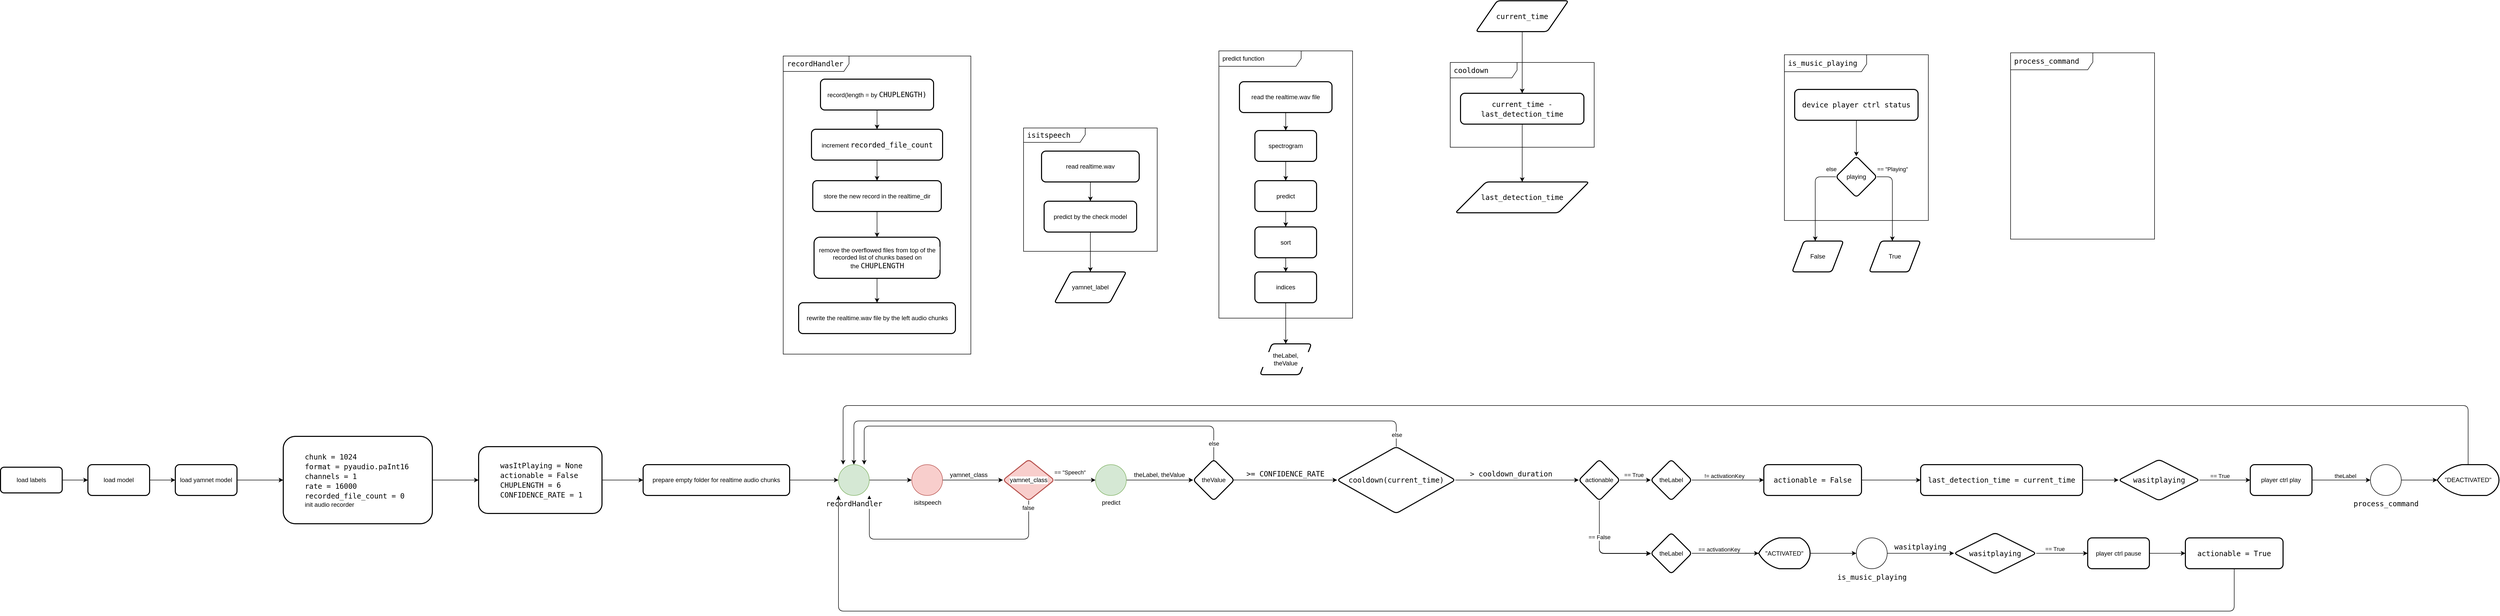 <mxfile>
    <diagram id="LwlPHAfStnGn37u7OHuz" name="Page-1">
        <mxGraphModel dx="1878" dy="1244" grid="1" gridSize="10" guides="1" tooltips="1" connect="1" arrows="1" fold="1" page="0" pageScale="1" pageWidth="1169" pageHeight="827" math="0" shadow="0">
            <root>
                <mxCell id="0"/>
                <mxCell id="1" parent="0"/>
                <mxCell id="32" style="edgeStyle=orthogonalEdgeStyle;html=1;fontColor=#000000;labelBackgroundColor=#FFFFFF;" parent="1" source="111" target="118" edge="1">
                    <mxGeometry relative="1" as="geometry">
                        <mxPoint x="1230" y="465" as="sourcePoint"/>
                        <mxPoint x="1320.0" y="390" as="targetPoint"/>
                    </mxGeometry>
                </mxCell>
                <mxCell id="4" value="" style="edgeStyle=none;html=1;fontColor=#000000;labelBackgroundColor=#FFFFFF;" parent="1" source="2" target="3" edge="1">
                    <mxGeometry relative="1" as="geometry"/>
                </mxCell>
                <mxCell id="2" value="load labels" style="rounded=1;whiteSpace=wrap;html=1;absoluteArcSize=1;arcSize=14;strokeWidth=2;fontColor=#000000;labelBackgroundColor=#FFFFFF;" parent="1" vertex="1">
                    <mxGeometry x="-730" y="190" width="120" height="50" as="geometry"/>
                </mxCell>
                <mxCell id="7" value="" style="edgeStyle=none;html=1;fontColor=#000000;labelBackgroundColor=#FFFFFF;" parent="1" source="3" target="6" edge="1">
                    <mxGeometry relative="1" as="geometry"/>
                </mxCell>
                <mxCell id="3" value="load model" style="whiteSpace=wrap;html=1;rounded=1;arcSize=14;strokeWidth=2;fontColor=#000000;labelBackgroundColor=#FFFFFF;" parent="1" vertex="1">
                    <mxGeometry x="-560" y="185" width="120" height="60" as="geometry"/>
                </mxCell>
                <mxCell id="9" value="" style="edgeStyle=none;html=1;fontColor=#000000;labelBackgroundColor=#FFFFFF;" parent="1" source="6" target="8" edge="1">
                    <mxGeometry relative="1" as="geometry"/>
                </mxCell>
                <mxCell id="6" value="load yamnet model" style="whiteSpace=wrap;html=1;rounded=1;arcSize=14;strokeWidth=2;fontColor=#000000;labelBackgroundColor=#FFFFFF;" parent="1" vertex="1">
                    <mxGeometry x="-390" y="185" width="120" height="60" as="geometry"/>
                </mxCell>
                <mxCell id="212" value="" style="edgeStyle=orthogonalEdgeStyle;html=1;fontColor=#000000;labelBackgroundColor=#FFFFFF;" parent="1" source="8" target="211" edge="1">
                    <mxGeometry relative="1" as="geometry"/>
                </mxCell>
                <mxCell id="8" value="&lt;blockquote style=&quot;margin: 0 0 0 40px; border: none; padding: 0px;&quot;&gt;&lt;div style=&quot;font-family: &amp;quot;Droid Sans Mono&amp;quot;, &amp;quot;monospace&amp;quot;, monospace; font-size: 14px; line-height: 19px;&quot;&gt;&lt;div&gt;chunk &lt;span style=&quot;&quot;&gt;=&lt;/span&gt; &lt;span style=&quot;&quot;&gt;1024&lt;/span&gt;&lt;/div&gt;&lt;div&gt;format &lt;span style=&quot;&quot;&gt;=&lt;/span&gt; &lt;span style=&quot;&quot;&gt;pyaudio&lt;/span&gt;.paInt16&lt;/div&gt;&lt;/div&gt;&lt;div style=&quot;font-family: &amp;quot;Droid Sans Mono&amp;quot;, &amp;quot;monospace&amp;quot;, monospace; font-size: 14px; line-height: 19px;&quot;&gt;&lt;div&gt;channels &lt;span style=&quot;&quot;&gt;=&lt;/span&gt; &lt;span style=&quot;&quot;&gt;1&lt;/span&gt;&lt;/div&gt;&lt;/div&gt;&lt;div style=&quot;font-family: &amp;quot;Droid Sans Mono&amp;quot;, &amp;quot;monospace&amp;quot;, monospace; font-size: 14px; line-height: 19px;&quot;&gt;&lt;div&gt;rate &lt;span style=&quot;&quot;&gt;=&lt;/span&gt; &lt;span style=&quot;&quot;&gt;16000&lt;/span&gt;&lt;/div&gt;&lt;/div&gt;&lt;div style=&quot;font-family: &amp;quot;Droid Sans Mono&amp;quot;, &amp;quot;monospace&amp;quot;, monospace; font-size: 14px; line-height: 19px;&quot;&gt;&lt;div&gt;recorded_file_count &lt;span style=&quot;&quot;&gt;=&lt;/span&gt; &lt;span style=&quot;&quot;&gt;0&lt;/span&gt;&lt;/div&gt;&lt;/div&gt;init audio recorder&lt;/blockquote&gt;" style="whiteSpace=wrap;html=1;rounded=1;arcSize=14;strokeWidth=2;align=left;fontColor=#000000;labelBackgroundColor=#FFFFFF;" parent="1" vertex="1">
                    <mxGeometry x="-180" y="130" width="290" height="170" as="geometry"/>
                </mxCell>
                <mxCell id="36" value="" style="edgeStyle=orthogonalEdgeStyle;html=1;entryX=0;entryY=0.5;entryDx=0;entryDy=0;fontColor=#000000;labelBackgroundColor=#FFFFFF;" parent="1" source="118" target="35" edge="1">
                    <mxGeometry relative="1" as="geometry">
                        <mxPoint x="1530" y="492.5" as="sourcePoint"/>
                    </mxGeometry>
                </mxCell>
                <mxCell id="123" value="&lt;span style=&quot;font-size: 12px;&quot;&gt;yamnet_class&lt;/span&gt;" style="edgeLabel;html=1;align=center;verticalAlign=middle;resizable=0;points=[];fontColor=#000000;labelBackgroundColor=#FFFFFF;" parent="36" vertex="1" connectable="0">
                    <mxGeometry x="-0.372" relative="1" as="geometry">
                        <mxPoint x="13" y="-10" as="offset"/>
                    </mxGeometry>
                </mxCell>
                <mxCell id="38" style="edgeStyle=orthogonalEdgeStyle;html=1;exitX=1;exitY=0.5;exitDx=0;exitDy=0;fontColor=#000000;labelBackgroundColor=#FFFFFF;" parent="1" source="35" target="136" edge="1">
                    <mxGeometry relative="1" as="geometry">
                        <mxPoint x="2010" y="445" as="targetPoint"/>
                    </mxGeometry>
                </mxCell>
                <mxCell id="39" value="== &quot;Speech&quot;" style="edgeLabel;html=1;align=center;verticalAlign=middle;resizable=0;points=[];fontColor=#000000;labelBackgroundColor=#FFFFFF;" parent="38" vertex="1" connectable="0">
                    <mxGeometry x="-0.394" relative="1" as="geometry">
                        <mxPoint x="6" y="-15" as="offset"/>
                    </mxGeometry>
                </mxCell>
                <mxCell id="40" style="edgeStyle=orthogonalEdgeStyle;html=1;exitX=0.5;exitY=1;exitDx=0;exitDy=0;fontColor=#000000;labelBackgroundColor=#FFFFFF;" parent="1" source="35" target="111" edge="1">
                    <mxGeometry relative="1" as="geometry">
                        <mxPoint x="1230" y="630" as="targetPoint"/>
                        <Array as="points">
                            <mxPoint x="1270" y="330"/>
                            <mxPoint x="960" y="330"/>
                        </Array>
                    </mxGeometry>
                </mxCell>
                <mxCell id="41" value="false" style="edgeLabel;html=1;align=center;verticalAlign=middle;resizable=0;points=[];fontColor=#000000;labelBackgroundColor=#FFFFFF;" parent="40" vertex="1" connectable="0">
                    <mxGeometry x="-0.94" y="-1" relative="1" as="geometry">
                        <mxPoint as="offset"/>
                    </mxGeometry>
                </mxCell>
                <mxCell id="35" value="&lt;span style=&quot;&quot;&gt;yamnet_class&lt;/span&gt;" style="rhombus;whiteSpace=wrap;html=1;rounded=1;arcSize=14;strokeWidth=2;labelBackgroundColor=#FFFFFF;fillColor=#f8cecc;strokeColor=#b85450;" parent="1" vertex="1">
                    <mxGeometry x="1220" y="175" width="100" height="80" as="geometry"/>
                </mxCell>
                <mxCell id="56" style="edgeStyle=orthogonalEdgeStyle;html=1;entryX=0;entryY=0.5;entryDx=0;entryDy=0;fontColor=#000000;labelBackgroundColor=#FFFFFF;" parent="1" source="136" target="61" edge="1">
                    <mxGeometry relative="1" as="geometry">
                        <mxPoint x="2200" y="645" as="sourcePoint"/>
                        <mxPoint x="2440" y="200" as="targetPoint"/>
                    </mxGeometry>
                </mxCell>
                <mxCell id="137" value="&lt;span style=&quot;font-size: 12px;&quot;&gt;theLabel, theValue&lt;/span&gt;" style="edgeLabel;html=1;align=center;verticalAlign=middle;resizable=0;points=[];fontColor=#000000;labelBackgroundColor=#FFFFFF;" parent="56" vertex="1" connectable="0">
                    <mxGeometry x="-0.536" y="-4" relative="1" as="geometry">
                        <mxPoint x="34" y="-14" as="offset"/>
                    </mxGeometry>
                </mxCell>
                <mxCell id="64" value="" style="edgeStyle=none;html=1;exitX=0.97;exitY=0.499;exitDx=0;exitDy=0;exitPerimeter=0;entryX=0;entryY=0.5;entryDx=0;entryDy=0;fontColor=#000000;labelBackgroundColor=#FFFFFF;" parent="1" source="61" target="93" edge="1">
                    <mxGeometry relative="1" as="geometry">
                        <mxPoint x="1910" y="215" as="targetPoint"/>
                    </mxGeometry>
                </mxCell>
                <mxCell id="65" value="&lt;div style=&quot;font-family: &amp;quot;Droid Sans Mono&amp;quot;, &amp;quot;monospace&amp;quot;, monospace; font-size: 14px; line-height: 19px;&quot;&gt;&lt;span style=&quot;&quot;&gt;&amp;gt;=&lt;/span&gt; &lt;span style=&quot;&quot;&gt;CONFIDENCE_RATE&lt;/span&gt;&lt;/div&gt;" style="edgeLabel;html=1;align=center;verticalAlign=middle;resizable=0;points=[];fontColor=#000000;labelBackgroundColor=#FFFFFF;" parent="64" vertex="1" connectable="0">
                    <mxGeometry x="-0.508" y="3" relative="1" as="geometry">
                        <mxPoint x="51" y="-9" as="offset"/>
                    </mxGeometry>
                </mxCell>
                <mxCell id="66" style="edgeStyle=orthogonalEdgeStyle;html=1;exitX=0.5;exitY=0.042;exitDx=0;exitDy=0;exitPerimeter=0;fontColor=#000000;labelBackgroundColor=#FFFFFF;" parent="1" source="61" target="111" edge="1">
                    <mxGeometry relative="1" as="geometry">
                        <mxPoint x="1048" y="140" as="targetPoint"/>
                        <Array as="points">
                            <mxPoint x="1630" y="110"/>
                            <mxPoint x="950" y="110"/>
                        </Array>
                    </mxGeometry>
                </mxCell>
                <mxCell id="67" value="else" style="edgeLabel;html=1;align=center;verticalAlign=middle;resizable=0;points=[];fontColor=#000000;labelBackgroundColor=#FFFFFF;" parent="66" vertex="1" connectable="0">
                    <mxGeometry x="-0.95" y="-1" relative="1" as="geometry">
                        <mxPoint x="-1" y="-14" as="offset"/>
                    </mxGeometry>
                </mxCell>
                <mxCell id="61" value="theValue" style="rhombus;whiteSpace=wrap;html=1;rounded=1;arcSize=14;strokeWidth=2;fontColor=#000000;labelBackgroundColor=#FFFFFF;" parent="1" vertex="1">
                    <mxGeometry x="1590" y="175" width="80" height="80" as="geometry"/>
                </mxCell>
                <mxCell id="68" value="&lt;div style=&quot;font-family: &amp;quot;Droid Sans Mono&amp;quot;, &amp;quot;monospace&amp;quot;, monospace; font-size: 14px; line-height: 19px;&quot;&gt;&lt;span style=&quot;&quot;&gt;cooldown&lt;/span&gt;&lt;/div&gt;" style="shape=umlFrame;whiteSpace=wrap;html=1;width=130;height=30;boundedLbl=1;verticalAlign=middle;align=left;spacingLeft=5;fontFamily=Helvetica;fontColor=#000000;labelBackgroundColor=#FFFFFF;" parent="1" vertex="1">
                    <mxGeometry x="2090" y="-597.5" width="280" height="165" as="geometry"/>
                </mxCell>
                <mxCell id="154" style="edgeStyle=orthogonalEdgeStyle;html=1;fontColor=#000000;labelBackgroundColor=#FFFFFF;" parent="1" source="70" target="174" edge="1">
                    <mxGeometry relative="1" as="geometry">
                        <mxPoint x="2570" y="-507.5" as="targetPoint"/>
                    </mxGeometry>
                </mxCell>
                <mxCell id="70" value="&lt;div style=&quot;font-family: &amp;quot;Droid Sans Mono&amp;quot;, &amp;quot;monospace&amp;quot;, monospace; font-size: 14px; line-height: 19px;&quot;&gt;&lt;font&gt;current_time - last_detection_time&lt;/font&gt;&lt;/div&gt;" style="whiteSpace=wrap;html=1;rounded=1;arcSize=14;strokeWidth=2;fontColor=#000000;labelBackgroundColor=#FFFFFF;" parent="1" vertex="1">
                    <mxGeometry x="2110" y="-537.5" width="240" height="60" as="geometry"/>
                </mxCell>
                <mxCell id="77" value="" style="edgeStyle=orthogonalEdgeStyle;html=1;entryX=0;entryY=0.5;entryDx=0;entryDy=0;fontColor=#000000;labelBackgroundColor=#FFFFFF;" parent="1" source="72" target="76" edge="1">
                    <mxGeometry relative="1" as="geometry"/>
                </mxCell>
                <mxCell id="78" value="== True" style="edgeLabel;html=1;align=center;verticalAlign=middle;resizable=0;points=[];fontColor=#000000;labelBackgroundColor=#FFFFFF;" parent="77" vertex="1" connectable="0">
                    <mxGeometry x="-0.264" y="-1" relative="1" as="geometry">
                        <mxPoint x="5" y="-11" as="offset"/>
                    </mxGeometry>
                </mxCell>
                <mxCell id="84" style="edgeStyle=orthogonalEdgeStyle;html=1;fontColor=#000000;labelBackgroundColor=#FFFFFF;" parent="1" source="72" target="89" edge="1">
                    <mxGeometry relative="1" as="geometry">
                        <mxPoint x="2500" y="335" as="targetPoint"/>
                        <Array as="points">
                            <mxPoint x="2380" y="358"/>
                        </Array>
                    </mxGeometry>
                </mxCell>
                <mxCell id="85" value="== False" style="edgeLabel;html=1;align=center;verticalAlign=middle;resizable=0;points=[];fontColor=#000000;labelBackgroundColor=#FFFFFF;" parent="84" vertex="1" connectable="0">
                    <mxGeometry x="-0.1" relative="1" as="geometry">
                        <mxPoint y="-20" as="offset"/>
                    </mxGeometry>
                </mxCell>
                <mxCell id="72" value="actionable" style="rhombus;whiteSpace=wrap;html=1;rounded=1;arcSize=14;strokeWidth=2;fontColor=#000000;labelBackgroundColor=#FFFFFF;" parent="1" vertex="1">
                    <mxGeometry x="2340" y="175" width="80" height="80" as="geometry"/>
                </mxCell>
                <mxCell id="83" value="" style="edgeStyle=orthogonalEdgeStyle;html=1;fontColor=#000000;labelBackgroundColor=#FFFFFF;" parent="1" source="76" target="194" edge="1">
                    <mxGeometry relative="1" as="geometry">
                        <mxPoint x="2690" y="215" as="targetPoint"/>
                    </mxGeometry>
                </mxCell>
                <mxCell id="86" value="!= activationKey" style="edgeLabel;html=1;align=center;verticalAlign=middle;resizable=0;points=[];fontColor=#000000;labelBackgroundColor=#FFFFFF;" parent="83" vertex="1" connectable="0">
                    <mxGeometry x="-0.118" y="2" relative="1" as="geometry">
                        <mxPoint x="1" y="-6" as="offset"/>
                    </mxGeometry>
                </mxCell>
                <mxCell id="76" value="theLabel" style="rhombus;whiteSpace=wrap;html=1;rounded=1;arcSize=14;strokeWidth=2;fontColor=#000000;labelBackgroundColor=#FFFFFF;" parent="1" vertex="1">
                    <mxGeometry x="2480" y="175" width="80" height="80" as="geometry"/>
                </mxCell>
                <mxCell id="91" value="" style="edgeStyle=orthogonalEdgeStyle;html=1;fontColor=#000000;labelBackgroundColor=#FFFFFF;" parent="1" source="89" target="157" edge="1">
                    <mxGeometry relative="1" as="geometry">
                        <mxPoint x="2690" y="358" as="targetPoint"/>
                    </mxGeometry>
                </mxCell>
                <mxCell id="92" value="== activationKey" style="edgeLabel;html=1;align=center;verticalAlign=middle;resizable=0;points=[];fontColor=#000000;labelBackgroundColor=#FFFFFF;" parent="91" vertex="1" connectable="0">
                    <mxGeometry x="-0.277" relative="1" as="geometry">
                        <mxPoint x="6" y="-8" as="offset"/>
                    </mxGeometry>
                </mxCell>
                <mxCell id="89" value="theLabel" style="rhombus;whiteSpace=wrap;html=1;rounded=1;arcSize=14;strokeWidth=2;fontColor=#000000;labelBackgroundColor=#FFFFFF;" parent="1" vertex="1">
                    <mxGeometry x="2480" y="317.5" width="80" height="80" as="geometry"/>
                </mxCell>
                <mxCell id="148" style="edgeStyle=orthogonalEdgeStyle;html=1;fontColor=#000000;exitX=0.5;exitY=0;exitDx=0;exitDy=0;labelBackgroundColor=#FFFFFF;" parent="1" source="93" target="111" edge="1">
                    <mxGeometry relative="1" as="geometry">
                        <Array as="points">
                            <mxPoint x="1985" y="100"/>
                            <mxPoint x="930" y="100"/>
                        </Array>
                    </mxGeometry>
                </mxCell>
                <mxCell id="149" value="else" style="edgeLabel;html=1;align=center;verticalAlign=middle;resizable=0;points=[];fontColor=#000000;labelBackgroundColor=#FFFFFF;" parent="148" vertex="1" connectable="0">
                    <mxGeometry x="-0.961" y="-1" relative="1" as="geometry">
                        <mxPoint as="offset"/>
                    </mxGeometry>
                </mxCell>
                <mxCell id="151" value="" style="edgeStyle=orthogonalEdgeStyle;html=1;fontColor=#000000;entryX=0;entryY=0.5;entryDx=0;entryDy=0;labelBackgroundColor=#FFFFFF;" parent="1" source="93" target="72" edge="1">
                    <mxGeometry relative="1" as="geometry">
                        <mxPoint x="2320" y="215" as="targetPoint"/>
                    </mxGeometry>
                </mxCell>
                <mxCell id="152" value="&lt;div style=&quot;font-family: &amp;quot;Droid Sans Mono&amp;quot;, &amp;quot;monospace&amp;quot;, monospace; font-size: 14px; line-height: 19px;&quot;&gt;&lt;span style=&quot;&quot;&gt;&amp;gt;&lt;/span&gt; cooldown_duration&lt;/div&gt;" style="edgeLabel;html=1;align=center;verticalAlign=middle;resizable=0;points=[];fontColor=#000000;labelBackgroundColor=#FFFFFF;" parent="151" vertex="1" connectable="0">
                    <mxGeometry x="-0.263" y="2" relative="1" as="geometry">
                        <mxPoint x="19" y="-10" as="offset"/>
                    </mxGeometry>
                </mxCell>
                <mxCell id="93" value="&lt;span style=&quot;font-family: &amp;quot;Droid Sans Mono&amp;quot;, &amp;quot;monospace&amp;quot;, monospace; font-size: 14px; text-align: left;&quot;&gt;cooldown&lt;/span&gt;&lt;span style=&quot;font-family: &amp;quot;Droid Sans Mono&amp;quot;, &amp;quot;monospace&amp;quot;, monospace; font-size: 14px;&quot;&gt;(current_time)&lt;/span&gt;&lt;span style=&quot;font-family: &amp;quot;Droid Sans Mono&amp;quot;, &amp;quot;monospace&amp;quot;, monospace; font-size: 14px; text-align: left;&quot;&gt;&lt;br&gt;&lt;/span&gt;" style="rhombus;whiteSpace=wrap;html=1;rounded=1;arcSize=14;strokeWidth=2;fontColor=#000000;labelBackgroundColor=#FFFFFF;" parent="1" vertex="1">
                    <mxGeometry x="1870" y="150" width="230" height="130" as="geometry"/>
                </mxCell>
                <mxCell id="99" value="&lt;div style=&quot;font-family: &amp;quot;Droid Sans Mono&amp;quot;, &amp;quot;monospace&amp;quot;, monospace; font-size: 14px; line-height: 19px;&quot;&gt;&lt;div style=&quot;line-height: 19px;&quot;&gt;&lt;span style=&quot;&quot;&gt;recordHandler&lt;/span&gt;&lt;/div&gt;&lt;/div&gt;" style="shape=umlFrame;whiteSpace=wrap;html=1;width=128;height=30;boundedLbl=1;verticalAlign=middle;align=left;spacingLeft=5;fontFamily=Helvetica;fontColor=#000000;labelBackgroundColor=#FFFFFF;" parent="1" vertex="1">
                    <mxGeometry x="792.5" y="-610" width="365" height="580" as="geometry"/>
                </mxCell>
                <mxCell id="214" style="edgeStyle=none;html=1;fontColor=#000000;labelBackgroundColor=#FFFFFF;" parent="1" source="101" target="111" edge="1">
                    <mxGeometry relative="1" as="geometry"/>
                </mxCell>
                <mxCell id="101" value="prepare empty folder for realtime audio chunks" style="whiteSpace=wrap;html=1;rounded=1;arcSize=14;strokeWidth=2;fontColor=#000000;labelBackgroundColor=#FFFFFF;" parent="1" vertex="1">
                    <mxGeometry x="520" y="185" width="285" height="60" as="geometry"/>
                </mxCell>
                <mxCell id="102" value="" style="edgeStyle=none;html=1;fontColor=#000000;labelBackgroundColor=#FFFFFF;" parent="1" source="103" target="105" edge="1">
                    <mxGeometry relative="1" as="geometry"/>
                </mxCell>
                <mxCell id="103" value="record(length = by&amp;nbsp;&lt;span style=&quot;font-family: &amp;quot;Droid Sans Mono&amp;quot;, &amp;quot;monospace&amp;quot;, monospace; font-size: 14px;&quot;&gt;CHUPLENGTH)&lt;/span&gt;" style="whiteSpace=wrap;html=1;rounded=1;arcSize=14;strokeWidth=2;fontColor=#000000;labelBackgroundColor=#FFFFFF;" parent="1" vertex="1">
                    <mxGeometry x="865" y="-565" width="220" height="60" as="geometry"/>
                </mxCell>
                <mxCell id="104" value="" style="edgeStyle=none;html=1;fontFamily=Helvetica;fontColor=#000000;labelBackgroundColor=#FFFFFF;" parent="1" source="105" target="107" edge="1">
                    <mxGeometry relative="1" as="geometry"/>
                </mxCell>
                <mxCell id="105" value="increment&amp;nbsp;&lt;span style=&quot;font-family: &amp;quot;Droid Sans Mono&amp;quot;, &amp;quot;monospace&amp;quot;, monospace; font-size: 14px;&quot;&gt;recorded_file_count&lt;/span&gt;" style="whiteSpace=wrap;html=1;rounded=1;arcSize=14;strokeWidth=2;fontColor=#000000;labelBackgroundColor=#FFFFFF;" parent="1" vertex="1">
                    <mxGeometry x="847.5" y="-467.5" width="255" height="60" as="geometry"/>
                </mxCell>
                <mxCell id="106" value="" style="edgeStyle=none;html=1;fontFamily=Helvetica;fontColor=#000000;labelBackgroundColor=#FFFFFF;" parent="1" source="107" target="109" edge="1">
                    <mxGeometry relative="1" as="geometry"/>
                </mxCell>
                <mxCell id="107" value="store the new record in the realtime_dir" style="whiteSpace=wrap;html=1;rounded=1;arcSize=14;strokeWidth=2;fontColor=#000000;labelBackgroundColor=#FFFFFF;" parent="1" vertex="1">
                    <mxGeometry x="850" y="-367.5" width="250" height="60" as="geometry"/>
                </mxCell>
                <mxCell id="108" value="" style="edgeStyle=none;html=1;fontFamily=Helvetica;fontColor=#000000;labelBackgroundColor=#FFFFFF;" parent="1" source="109" target="110" edge="1">
                    <mxGeometry relative="1" as="geometry"/>
                </mxCell>
                <mxCell id="109" value="remove the overflowed files from top of the recorded list of chunks based on the&amp;nbsp;&lt;span style=&quot;font-family: &amp;quot;Droid Sans Mono&amp;quot;, &amp;quot;monospace&amp;quot;, monospace; font-size: 14px;&quot;&gt;CHUPLENGTH&lt;/span&gt;" style="whiteSpace=wrap;html=1;rounded=1;arcSize=14;strokeWidth=2;fontColor=#000000;labelBackgroundColor=#FFFFFF;" parent="1" vertex="1">
                    <mxGeometry x="852.5" y="-257.5" width="245" height="80" as="geometry"/>
                </mxCell>
                <mxCell id="110" value="rewrite the realtime.wav file by the left audio chunks" style="whiteSpace=wrap;html=1;rounded=1;arcSize=14;strokeWidth=2;fontColor=#000000;labelBackgroundColor=#FFFFFF;" parent="1" vertex="1">
                    <mxGeometry x="822.5" y="-130" width="305" height="60" as="geometry"/>
                </mxCell>
                <mxCell id="111" value="&lt;div style=&quot;font-family: &amp;quot;Droid Sans Mono&amp;quot;, &amp;quot;monospace&amp;quot;, monospace; font-size: 14px; line-height: 19px;&quot;&gt;&lt;span style=&quot;text-align: left;&quot;&gt;recordHandler&lt;/span&gt;&lt;/div&gt;" style="verticalLabelPosition=bottom;verticalAlign=top;html=1;shape=mxgraph.flowchart.on-page_reference;labelBackgroundColor=#FFFFFF;fillColor=#d5e8d4;strokeColor=#82b366;" parent="1" vertex="1">
                    <mxGeometry x="900" y="185" width="60" height="60" as="geometry"/>
                </mxCell>
                <mxCell id="112" value="&lt;div style=&quot;font-family: &amp;quot;Droid Sans Mono&amp;quot;, &amp;quot;monospace&amp;quot;, monospace; font-size: 14px; line-height: 19px;&quot;&gt;&lt;span style=&quot;&quot;&gt;isitspeech&lt;/span&gt;&lt;/div&gt;" style="shape=umlFrame;whiteSpace=wrap;html=1;width=120;height=28;boundedLbl=1;verticalAlign=middle;align=left;spacingLeft=5;fontFamily=Helvetica;fontColor=#000000;labelBackgroundColor=#FFFFFF;" parent="1" vertex="1">
                    <mxGeometry x="1260" y="-470" width="260" height="240" as="geometry"/>
                </mxCell>
                <mxCell id="113" value="" style="edgeStyle=none;html=1;fontColor=#000000;labelBackgroundColor=#FFFFFF;" parent="1" source="114" target="116" edge="1">
                    <mxGeometry relative="1" as="geometry"/>
                </mxCell>
                <mxCell id="114" value="read realtime.wav" style="whiteSpace=wrap;html=1;rounded=1;arcSize=14;strokeWidth=2;fontColor=#000000;labelBackgroundColor=#FFFFFF;" parent="1" vertex="1">
                    <mxGeometry x="1295" y="-425" width="190" height="60" as="geometry"/>
                </mxCell>
                <mxCell id="115" value="" style="edgeStyle=none;html=1;fontColor=#000000;labelBackgroundColor=#FFFFFF;" parent="1" source="116" target="177" edge="1">
                    <mxGeometry relative="1" as="geometry">
                        <mxPoint x="1390" y="-180" as="targetPoint"/>
                    </mxGeometry>
                </mxCell>
                <mxCell id="116" value="predict by the check model" style="whiteSpace=wrap;html=1;rounded=1;arcSize=14;strokeWidth=2;fontColor=#000000;labelBackgroundColor=#FFFFFF;" parent="1" vertex="1">
                    <mxGeometry x="1300" y="-327.5" width="180" height="60" as="geometry"/>
                </mxCell>
                <mxCell id="118" value="&lt;span style=&quot;text-align: left;&quot;&gt;isitspeech&lt;/span&gt;" style="verticalLabelPosition=bottom;verticalAlign=top;html=1;shape=mxgraph.flowchart.on-page_reference;labelBackgroundColor=#FFFFFF;fillColor=#f8cecc;strokeColor=#b85450;" parent="1" vertex="1">
                    <mxGeometry x="1042.5" y="185" width="60" height="60" as="geometry"/>
                </mxCell>
                <mxCell id="124" value="predict function" style="shape=umlFrame;whiteSpace=wrap;html=1;width=160;height=30;boundedLbl=1;verticalAlign=middle;align=left;spacingLeft=5;fontFamily=Helvetica;fontColor=#000000;labelBackgroundColor=#FFFFFF;" parent="1" vertex="1">
                    <mxGeometry x="1640" y="-620" width="260" height="520" as="geometry"/>
                </mxCell>
                <mxCell id="125" value="" style="edgeStyle=none;html=1;fontColor=#000000;labelBackgroundColor=#FFFFFF;" parent="1" source="126" target="128" edge="1">
                    <mxGeometry relative="1" as="geometry"/>
                </mxCell>
                <mxCell id="126" value="read the realtime.wav file" style="whiteSpace=wrap;html=1;rounded=1;arcSize=14;strokeWidth=2;fontColor=#000000;labelBackgroundColor=#FFFFFF;" parent="1" vertex="1">
                    <mxGeometry x="1680" y="-560" width="180" height="60" as="geometry"/>
                </mxCell>
                <mxCell id="127" value="" style="edgeStyle=none;html=1;fontColor=#000000;labelBackgroundColor=#FFFFFF;" parent="1" source="128" target="130" edge="1">
                    <mxGeometry relative="1" as="geometry"/>
                </mxCell>
                <mxCell id="128" value="spectrogram" style="whiteSpace=wrap;html=1;rounded=1;arcSize=14;strokeWidth=2;fontColor=#000000;labelBackgroundColor=#FFFFFF;" parent="1" vertex="1">
                    <mxGeometry x="1710" y="-465" width="120" height="60" as="geometry"/>
                </mxCell>
                <mxCell id="129" value="" style="edgeStyle=none;html=1;fontColor=#000000;labelBackgroundColor=#FFFFFF;" parent="1" source="130" target="132" edge="1">
                    <mxGeometry relative="1" as="geometry"/>
                </mxCell>
                <mxCell id="130" value="predict" style="whiteSpace=wrap;html=1;rounded=1;arcSize=14;strokeWidth=2;fontColor=#000000;labelBackgroundColor=#FFFFFF;" parent="1" vertex="1">
                    <mxGeometry x="1710" y="-367.5" width="120" height="60" as="geometry"/>
                </mxCell>
                <mxCell id="131" value="" style="edgeStyle=none;html=1;fontColor=#000000;labelBackgroundColor=#FFFFFF;" parent="1" source="132" target="144" edge="1">
                    <mxGeometry relative="1" as="geometry">
                        <mxPoint x="1770" y="-185" as="targetPoint"/>
                    </mxGeometry>
                </mxCell>
                <mxCell id="132" value="sort" style="whiteSpace=wrap;html=1;rounded=1;arcSize=14;strokeWidth=2;fontColor=#000000;labelBackgroundColor=#FFFFFF;" parent="1" vertex="1">
                    <mxGeometry x="1710" y="-277.5" width="120" height="60" as="geometry"/>
                </mxCell>
                <mxCell id="135" value="" style="edgeStyle=orthogonalEdgeStyle;html=1;fontColor=#000000;labelBackgroundColor=#FFFFFF;" parent="1" source="144" target="176" edge="1">
                    <mxGeometry relative="1" as="geometry">
                        <mxPoint x="2000" y="-160" as="targetPoint"/>
                        <mxPoint x="1830" y="-155" as="sourcePoint"/>
                        <Array as="points">
                            <mxPoint x="1770" y="-70"/>
                            <mxPoint x="1770" y="-70"/>
                        </Array>
                    </mxGeometry>
                </mxCell>
                <mxCell id="136" value="predict" style="verticalLabelPosition=bottom;verticalAlign=top;html=1;shape=mxgraph.flowchart.on-page_reference;labelBackgroundColor=#FFFFFF;fillColor=#d5e8d4;strokeColor=#82b366;" parent="1" vertex="1">
                    <mxGeometry x="1400" y="185" width="60" height="60" as="geometry"/>
                </mxCell>
                <mxCell id="138" style="edgeStyle=orthogonalEdgeStyle;html=1;fontColor=#000000;labelBackgroundColor=#FFFFFF;" parent="1" source="175" target="70" edge="1">
                    <mxGeometry relative="1" as="geometry">
                        <mxPoint x="1960" y="-507.5" as="sourcePoint"/>
                    </mxGeometry>
                </mxCell>
                <mxCell id="144" value="indices" style="whiteSpace=wrap;html=1;rounded=1;arcSize=14;strokeWidth=2;fontColor=#000000;labelBackgroundColor=#FFFFFF;" parent="1" vertex="1">
                    <mxGeometry x="1710" y="-190" width="120" height="60" as="geometry"/>
                </mxCell>
                <mxCell id="179" style="edgeStyle=orthogonalEdgeStyle;html=1;fontColor=#000000;labelBackgroundColor=#FFFFFF;" parent="1" source="157" target="178" edge="1">
                    <mxGeometry relative="1" as="geometry"/>
                </mxCell>
                <mxCell id="157" value="&quot;ACTIVATED&quot;" style="strokeWidth=2;html=1;shape=mxgraph.flowchart.display;whiteSpace=wrap;labelBackgroundColor=#FFFFFF;fontColor=#000000;" parent="1" vertex="1">
                    <mxGeometry x="2690" y="327.5" width="100" height="60" as="geometry"/>
                </mxCell>
                <mxCell id="158" value="&lt;div style=&quot;font-family: &amp;quot;Droid Sans Mono&amp;quot;, &amp;quot;monospace&amp;quot;, monospace; font-size: 14px; line-height: 19px;&quot;&gt;&lt;span style=&quot;&quot;&gt;is_music_playing&lt;/span&gt;&lt;/div&gt;" style="shape=umlFrame;whiteSpace=wrap;html=1;width=160;height=33;boundedLbl=1;verticalAlign=middle;align=left;spacingLeft=5;fontFamily=Helvetica;fontColor=#000000;labelBackgroundColor=#FFFFFF;" parent="1" vertex="1">
                    <mxGeometry x="2740" y="-612.5" width="280" height="322.5" as="geometry"/>
                </mxCell>
                <mxCell id="165" value="" style="edgeStyle=orthogonalEdgeStyle;html=1;fontColor=#000000;labelBackgroundColor=#FFFFFF;" parent="1" source="162" target="164" edge="1">
                    <mxGeometry relative="1" as="geometry"/>
                </mxCell>
                <mxCell id="162" value="&lt;div style=&quot;font-family: &amp;quot;Droid Sans Mono&amp;quot;, &amp;quot;monospace&amp;quot;, monospace; font-size: 14px; line-height: 19px;&quot;&gt;&lt;font&gt;device player ctrl status&lt;/font&gt;&lt;/div&gt;" style="whiteSpace=wrap;html=1;rounded=1;arcSize=14;strokeWidth=2;fontColor=#000000;labelBackgroundColor=#FFFFFF;" parent="1" vertex="1">
                    <mxGeometry x="2760" y="-545" width="240" height="60" as="geometry"/>
                </mxCell>
                <mxCell id="167" style="edgeStyle=orthogonalEdgeStyle;html=1;fontColor=#000000;labelBackgroundColor=#FFFFFF;" parent="1" source="164" target="170" edge="1">
                    <mxGeometry relative="1" as="geometry">
                        <mxPoint x="3070" y="-375" as="targetPoint"/>
                        <Array as="points">
                            <mxPoint x="2950" y="-375"/>
                        </Array>
                    </mxGeometry>
                </mxCell>
                <mxCell id="168" value="== &quot;Playing&quot;" style="edgeLabel;html=1;align=center;verticalAlign=middle;resizable=0;points=[];fontColor=#000000;labelBackgroundColor=#FFFFFF;" parent="167" vertex="1" connectable="0">
                    <mxGeometry x="-0.174" y="-1" relative="1" as="geometry">
                        <mxPoint x="1" y="-49" as="offset"/>
                    </mxGeometry>
                </mxCell>
                <mxCell id="172" style="edgeStyle=orthogonalEdgeStyle;html=1;fontColor=#000000;labelBackgroundColor=#FFFFFF;" parent="1" source="164" target="171" edge="1">
                    <mxGeometry relative="1" as="geometry">
                        <Array as="points">
                            <mxPoint x="2800" y="-375"/>
                        </Array>
                    </mxGeometry>
                </mxCell>
                <mxCell id="173" value="else" style="edgeLabel;html=1;align=center;verticalAlign=middle;resizable=0;points=[];fontColor=#000000;labelBackgroundColor=#FFFFFF;" parent="172" vertex="1" connectable="0">
                    <mxGeometry x="-0.654" y="-2" relative="1" as="geometry">
                        <mxPoint x="19" y="-13" as="offset"/>
                    </mxGeometry>
                </mxCell>
                <mxCell id="164" value="playing" style="rhombus;whiteSpace=wrap;html=1;rounded=1;arcSize=14;strokeWidth=2;fontColor=#000000;labelBackgroundColor=#FFFFFF;" parent="1" vertex="1">
                    <mxGeometry x="2840" y="-415" width="80" height="80" as="geometry"/>
                </mxCell>
                <mxCell id="170" value="True" style="shape=parallelogram;html=1;strokeWidth=2;perimeter=parallelogramPerimeter;whiteSpace=wrap;rounded=1;arcSize=12;size=0.23;labelBackgroundColor=#FFFFFF;fontColor=#000000;" parent="1" vertex="1">
                    <mxGeometry x="2905" y="-250" width="100" height="60" as="geometry"/>
                </mxCell>
                <mxCell id="171" value="False" style="shape=parallelogram;html=1;strokeWidth=2;perimeter=parallelogramPerimeter;whiteSpace=wrap;rounded=1;arcSize=12;size=0.23;labelBackgroundColor=#FFFFFF;fontColor=#000000;" parent="1" vertex="1">
                    <mxGeometry x="2755" y="-250" width="100" height="60" as="geometry"/>
                </mxCell>
                <mxCell id="174" value="&lt;span style=&quot;font-family: &amp;quot;Droid Sans Mono&amp;quot;, &amp;quot;monospace&amp;quot;, monospace; font-size: 14px;&quot;&gt;last_detection_time&lt;/span&gt;" style="shape=parallelogram;html=1;strokeWidth=2;perimeter=parallelogramPerimeter;whiteSpace=wrap;rounded=1;arcSize=12;size=0.23;labelBackgroundColor=#FFFFFF;fontColor=#000000;" parent="1" vertex="1">
                    <mxGeometry x="2100" y="-365" width="260" height="60" as="geometry"/>
                </mxCell>
                <mxCell id="175" value="&lt;span style=&quot;font-family: &amp;quot;Droid Sans Mono&amp;quot;, &amp;quot;monospace&amp;quot;, monospace; font-size: 14px;&quot;&gt;current_time&lt;/span&gt;" style="shape=parallelogram;html=1;strokeWidth=2;perimeter=parallelogramPerimeter;whiteSpace=wrap;rounded=1;arcSize=12;size=0.23;labelBackgroundColor=#FFFFFF;fontColor=#000000;" parent="1" vertex="1">
                    <mxGeometry x="2140" y="-717.5" width="180" height="60" as="geometry"/>
                </mxCell>
                <mxCell id="176" value="&lt;span style=&quot;&quot;&gt;theLabel, theValue&lt;/span&gt;" style="shape=parallelogram;html=1;strokeWidth=2;perimeter=parallelogramPerimeter;whiteSpace=wrap;rounded=1;arcSize=12;size=0.23;labelBackgroundColor=#FFFFFF;fontColor=#000000;" parent="1" vertex="1">
                    <mxGeometry x="1720" y="-50" width="100" height="60" as="geometry"/>
                </mxCell>
                <mxCell id="177" value="&lt;span style=&quot;&quot;&gt;yamnet_label&lt;/span&gt;" style="shape=parallelogram;html=1;strokeWidth=2;perimeter=parallelogramPerimeter;whiteSpace=wrap;rounded=1;arcSize=12;size=0.23;labelBackgroundColor=#FFFFFF;fontColor=#000000;" parent="1" vertex="1">
                    <mxGeometry x="1320" y="-190" width="140" height="60" as="geometry"/>
                </mxCell>
                <mxCell id="181" style="edgeStyle=orthogonalEdgeStyle;html=1;fontColor=#000000;entryX=0;entryY=0.5;entryDx=0;entryDy=0;labelBackgroundColor=#FFFFFF;" parent="1" source="178" target="186" edge="1">
                    <mxGeometry relative="1" as="geometry">
                        <mxPoint x="3060" y="357.5" as="targetPoint"/>
                    </mxGeometry>
                </mxCell>
                <mxCell id="182" value="&lt;div style=&quot;font-family: &amp;quot;Droid Sans Mono&amp;quot;, &amp;quot;monospace&amp;quot;, monospace; font-size: 14px; line-height: 19px;&quot;&gt;wasitplaying&lt;/div&gt;" style="edgeLabel;html=1;align=center;verticalAlign=middle;resizable=0;points=[];fontColor=#000000;labelBackgroundColor=#FFFFFF;" parent="181" vertex="1" connectable="0">
                    <mxGeometry x="-0.255" y="-1" relative="1" as="geometry">
                        <mxPoint x="15" y="-14" as="offset"/>
                    </mxGeometry>
                </mxCell>
                <mxCell id="178" value="&lt;div style=&quot;font-family: &amp;quot;Droid Sans Mono&amp;quot;, &amp;quot;monospace&amp;quot;, monospace; font-size: 14px; line-height: 19px;&quot;&gt;&lt;span style=&quot;&quot;&gt;is_music_playing&lt;/span&gt;&lt;/div&gt;" style="verticalLabelPosition=bottom;verticalAlign=top;html=1;shape=mxgraph.flowchart.on-page_reference;labelBackgroundColor=#FFFFFF;fontColor=#000000;" parent="1" vertex="1">
                    <mxGeometry x="2880" y="327.5" width="60" height="60" as="geometry"/>
                </mxCell>
                <mxCell id="193" style="edgeStyle=orthogonalEdgeStyle;html=1;fontColor=#000000;labelBackgroundColor=#FFFFFF;" parent="1" source="184" target="111" edge="1">
                    <mxGeometry relative="1" as="geometry">
                        <Array as="points">
                            <mxPoint x="3615" y="470"/>
                            <mxPoint x="900" y="470"/>
                        </Array>
                    </mxGeometry>
                </mxCell>
                <mxCell id="184" value="&lt;div style=&quot;font-family: &amp;quot;Droid Sans Mono&amp;quot;, &amp;quot;monospace&amp;quot;, monospace; font-size: 14px; line-height: 19px;&quot;&gt;&lt;div style=&quot;line-height: 19px;&quot;&gt;actionable &lt;span style=&quot;&quot;&gt;=&lt;/span&gt; &lt;span style=&quot;&quot;&gt;True&lt;/span&gt;&lt;/div&gt;&lt;/div&gt;" style="whiteSpace=wrap;html=1;rounded=1;arcSize=14;strokeWidth=2;fontColor=#000000;labelBackgroundColor=#FFFFFF;" parent="1" vertex="1">
                    <mxGeometry x="3520" y="327.5" width="190" height="60" as="geometry"/>
                </mxCell>
                <mxCell id="190" value="" style="edgeStyle=orthogonalEdgeStyle;html=1;fontColor=#000000;labelBackgroundColor=#FFFFFF;" parent="1" source="186" target="189" edge="1">
                    <mxGeometry relative="1" as="geometry"/>
                </mxCell>
                <mxCell id="191" value="== True" style="edgeLabel;html=1;align=center;verticalAlign=middle;resizable=0;points=[];fontColor=#000000;labelBackgroundColor=#FFFFFF;" parent="190" vertex="1" connectable="0">
                    <mxGeometry x="-0.29" y="-2" relative="1" as="geometry">
                        <mxPoint y="-11" as="offset"/>
                    </mxGeometry>
                </mxCell>
                <mxCell id="186" value="&lt;span style=&quot;font-family: &amp;quot;Droid Sans Mono&amp;quot;, &amp;quot;monospace&amp;quot;, monospace; font-size: 14px;&quot;&gt;wasitplaying&lt;/span&gt;" style="rhombus;whiteSpace=wrap;html=1;rounded=1;arcSize=14;strokeWidth=2;fontColor=#000000;labelBackgroundColor=#FFFFFF;" parent="1" vertex="1">
                    <mxGeometry x="3070" y="317.5" width="160" height="80" as="geometry"/>
                </mxCell>
                <mxCell id="187" style="edgeStyle=orthogonalEdgeStyle;html=1;entryX=0;entryY=0.5;entryDx=0;entryDy=0;fontColor=#000000;labelBackgroundColor=#FFFFFF;" parent="1" source="72" target="89" edge="1">
                    <mxGeometry relative="1" as="geometry">
                        <mxPoint x="2480" y="358" as="targetPoint"/>
                        <Array as="points">
                            <mxPoint x="2380" y="358"/>
                        </Array>
                        <mxPoint x="2380" y="255" as="sourcePoint"/>
                    </mxGeometry>
                </mxCell>
                <mxCell id="188" value="== False" style="edgeLabel;html=1;align=center;verticalAlign=middle;resizable=0;points=[];fontColor=#000000;labelBackgroundColor=#FFFFFF;" parent="187" vertex="1" connectable="0">
                    <mxGeometry x="-0.1" relative="1" as="geometry">
                        <mxPoint y="-20" as="offset"/>
                    </mxGeometry>
                </mxCell>
                <mxCell id="192" style="edgeStyle=orthogonalEdgeStyle;html=1;fontColor=#000000;labelBackgroundColor=#FFFFFF;" parent="1" source="189" target="184" edge="1">
                    <mxGeometry relative="1" as="geometry"/>
                </mxCell>
                <mxCell id="189" value="player ctrl pause" style="whiteSpace=wrap;html=1;rounded=1;arcSize=14;strokeWidth=2;fontColor=#000000;labelBackgroundColor=#FFFFFF;" parent="1" vertex="1">
                    <mxGeometry x="3330" y="327.5" width="120" height="60" as="geometry"/>
                </mxCell>
                <mxCell id="196" value="" style="edgeStyle=orthogonalEdgeStyle;html=1;fontColor=#000000;labelBackgroundColor=#FFFFFF;" parent="1" source="194" target="195" edge="1">
                    <mxGeometry relative="1" as="geometry"/>
                </mxCell>
                <mxCell id="194" value="&lt;div style=&quot;font-family: &amp;quot;Droid Sans Mono&amp;quot;, &amp;quot;monospace&amp;quot;, monospace; font-size: 14px; line-height: 19px;&quot;&gt;&lt;div style=&quot;line-height: 19px;&quot;&gt;actionable &lt;span style=&quot;&quot;&gt;=&lt;/span&gt;&amp;nbsp;&lt;span style=&quot;&quot;&gt;False&lt;/span&gt;&lt;/div&gt;&lt;/div&gt;" style="whiteSpace=wrap;html=1;rounded=1;arcSize=14;strokeWidth=2;fontColor=#000000;labelBackgroundColor=#FFFFFF;" parent="1" vertex="1">
                    <mxGeometry x="2700" y="185" width="190" height="60" as="geometry"/>
                </mxCell>
                <mxCell id="198" value="" style="edgeStyle=orthogonalEdgeStyle;html=1;fontColor=#000000;labelBackgroundColor=#FFFFFF;" parent="1" source="195" target="197" edge="1">
                    <mxGeometry relative="1" as="geometry"/>
                </mxCell>
                <mxCell id="195" value="&lt;div style=&quot;font-family: &amp;quot;Droid Sans Mono&amp;quot;, &amp;quot;monospace&amp;quot;, monospace; font-size: 14px; line-height: 19px;&quot;&gt;last_detection_time &lt;span style=&quot;&quot;&gt;=&lt;/span&gt; current_time&lt;/div&gt;" style="whiteSpace=wrap;html=1;rounded=1;arcSize=14;strokeWidth=2;fontColor=#000000;labelBackgroundColor=#FFFFFF;" parent="1" vertex="1">
                    <mxGeometry x="3005" y="185" width="315" height="60" as="geometry"/>
                </mxCell>
                <mxCell id="200" value="" style="edgeStyle=orthogonalEdgeStyle;html=1;fontColor=#000000;labelBackgroundColor=#FFFFFF;" parent="1" source="197" target="199" edge="1">
                    <mxGeometry relative="1" as="geometry"/>
                </mxCell>
                <mxCell id="201" value="== True" style="edgeLabel;html=1;align=center;verticalAlign=middle;resizable=0;points=[];fontColor=#000000;labelBackgroundColor=#FFFFFF;" parent="200" vertex="1" connectable="0">
                    <mxGeometry x="-0.215" y="-1" relative="1" as="geometry">
                        <mxPoint y="-9" as="offset"/>
                    </mxGeometry>
                </mxCell>
                <mxCell id="197" value="&lt;div style=&quot;font-family: &amp;quot;Droid Sans Mono&amp;quot;, &amp;quot;monospace&amp;quot;, monospace; font-size: 14px; line-height: 19px;&quot;&gt;wasitplaying&lt;/div&gt;" style="rhombus;whiteSpace=wrap;html=1;rounded=1;arcSize=14;strokeWidth=2;fontColor=#000000;labelBackgroundColor=#FFFFFF;" parent="1" vertex="1">
                    <mxGeometry x="3390" y="175" width="157.5" height="80" as="geometry"/>
                </mxCell>
                <mxCell id="203" value="" style="edgeStyle=orthogonalEdgeStyle;html=1;fontColor=#000000;labelBackgroundColor=#FFFFFF;" parent="1" source="199" target="204" edge="1">
                    <mxGeometry relative="1" as="geometry">
                        <mxPoint x="3866.25" y="215" as="targetPoint"/>
                    </mxGeometry>
                </mxCell>
                <mxCell id="206" value="theLabel" style="edgeLabel;html=1;align=center;verticalAlign=middle;resizable=0;points=[];fontColor=#000000;labelBackgroundColor=#FFFFFF;" parent="203" vertex="1" connectable="0">
                    <mxGeometry x="0.127" y="-1" relative="1" as="geometry">
                        <mxPoint y="-9" as="offset"/>
                    </mxGeometry>
                </mxCell>
                <mxCell id="199" value="player ctrl play" style="whiteSpace=wrap;html=1;rounded=1;arcSize=14;strokeWidth=2;fontColor=#000000;labelBackgroundColor=#FFFFFF;" parent="1" vertex="1">
                    <mxGeometry x="3646.25" y="185" width="120" height="60" as="geometry"/>
                </mxCell>
                <mxCell id="208" style="edgeStyle=orthogonalEdgeStyle;html=1;fontColor=#000000;labelBackgroundColor=#FFFFFF;" parent="1" source="204" target="207" edge="1">
                    <mxGeometry relative="1" as="geometry"/>
                </mxCell>
                <mxCell id="204" value="&lt;div style=&quot;font-family: &amp;quot;Droid Sans Mono&amp;quot;, &amp;quot;monospace&amp;quot;, monospace; font-size: 14px; line-height: 19px;&quot;&gt;&lt;div style=&quot;line-height: 19px;&quot;&gt;&lt;span style=&quot;&quot;&gt;process_command&lt;/span&gt;&lt;/div&gt;&lt;/div&gt;" style="verticalLabelPosition=bottom;verticalAlign=top;html=1;shape=mxgraph.flowchart.on-page_reference;labelBackgroundColor=#FFFFFF;fontColor=#000000;" parent="1" vertex="1">
                    <mxGeometry x="3880" y="185" width="60" height="60" as="geometry"/>
                </mxCell>
                <mxCell id="205" value="&lt;div style=&quot;font-family: &amp;quot;Droid Sans Mono&amp;quot;, &amp;quot;monospace&amp;quot;, monospace; font-size: 14px; line-height: 19px;&quot;&gt;&lt;div style=&quot;line-height: 19px;&quot;&gt;&lt;span style=&quot;&quot;&gt;process_command&lt;/span&gt;&lt;/div&gt;&lt;/div&gt;" style="shape=umlFrame;whiteSpace=wrap;html=1;width=160;height=33;boundedLbl=1;verticalAlign=middle;align=left;spacingLeft=5;fontFamily=Helvetica;fontColor=#000000;labelBackgroundColor=#FFFFFF;" parent="1" vertex="1">
                    <mxGeometry x="3180" y="-616.25" width="280" height="362.5" as="geometry"/>
                </mxCell>
                <mxCell id="210" style="edgeStyle=orthogonalEdgeStyle;html=1;fontColor=#000000;labelBackgroundColor=#FFFFFF;" parent="1" source="207" target="111" edge="1">
                    <mxGeometry relative="1" as="geometry">
                        <Array as="points">
                            <mxPoint x="4070" y="70"/>
                            <mxPoint x="909" y="70"/>
                        </Array>
                    </mxGeometry>
                </mxCell>
                <mxCell id="207" value="&quot;DEACTIVATED&quot;" style="strokeWidth=2;html=1;shape=mxgraph.flowchart.display;whiteSpace=wrap;labelBackgroundColor=#FFFFFF;fontColor=#000000;" parent="1" vertex="1">
                    <mxGeometry x="4010" y="185" width="120" height="60" as="geometry"/>
                </mxCell>
                <mxCell id="213" style="edgeStyle=none;html=1;fontColor=#000000;labelBackgroundColor=#FFFFFF;" parent="1" source="211" target="101" edge="1">
                    <mxGeometry relative="1" as="geometry"/>
                </mxCell>
                <mxCell id="211" value="&lt;blockquote style=&quot;margin: 0 0 0 40px; border: none; padding: 0px;&quot;&gt;&lt;div style=&quot;font-family: &amp;quot;Droid Sans Mono&amp;quot;, &amp;quot;monospace&amp;quot;, monospace; font-size: 14px; line-height: 19px;&quot;&gt;&lt;div style=&quot;&quot;&gt;wasItPlaying &lt;span style=&quot;&quot;&gt;=&lt;/span&gt; &lt;span style=&quot;&quot;&gt;None&lt;/span&gt;&lt;/div&gt;&lt;/div&gt;&lt;div style=&quot;font-family: &amp;quot;Droid Sans Mono&amp;quot;, &amp;quot;monospace&amp;quot;, monospace; font-size: 14px; line-height: 19px;&quot;&gt;&lt;div style=&quot;&quot;&gt;actionable &lt;span style=&quot;&quot;&gt;=&lt;/span&gt; &lt;span style=&quot;&quot;&gt;False&lt;/span&gt;&lt;br&gt;&lt;/div&gt;&lt;div style=&quot;&quot;&gt;&lt;div style=&quot;line-height: 19px;&quot;&gt;&lt;div&gt;&lt;span style=&quot;&quot;&gt;CHUPLENGTH&lt;/span&gt; &lt;span style=&quot;&quot;&gt;=&lt;/span&gt; &lt;span style=&quot;&quot;&gt;6&lt;/span&gt;&lt;/div&gt;&lt;div&gt;&lt;span style=&quot;&quot;&gt;CONFIDENCE_RATE&lt;/span&gt; &lt;span style=&quot;&quot;&gt;=&lt;/span&gt; &lt;span style=&quot;&quot;&gt;1&lt;/span&gt;&lt;/div&gt;&lt;/div&gt;&lt;/div&gt;&lt;/div&gt;&lt;/blockquote&gt;" style="whiteSpace=wrap;html=1;rounded=1;arcSize=14;strokeWidth=2;align=left;fontColor=#000000;labelBackgroundColor=#FFFFFF;" parent="1" vertex="1">
                    <mxGeometry x="200" y="150" width="240" height="130" as="geometry"/>
                </mxCell>
            </root>
        </mxGraphModel>
    </diagram>
</mxfile>